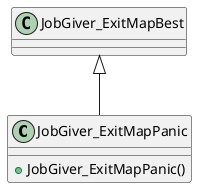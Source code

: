 @startuml
class JobGiver_ExitMapPanic {
    + JobGiver_ExitMapPanic()
}
JobGiver_ExitMapBest <|-- JobGiver_ExitMapPanic
@enduml
